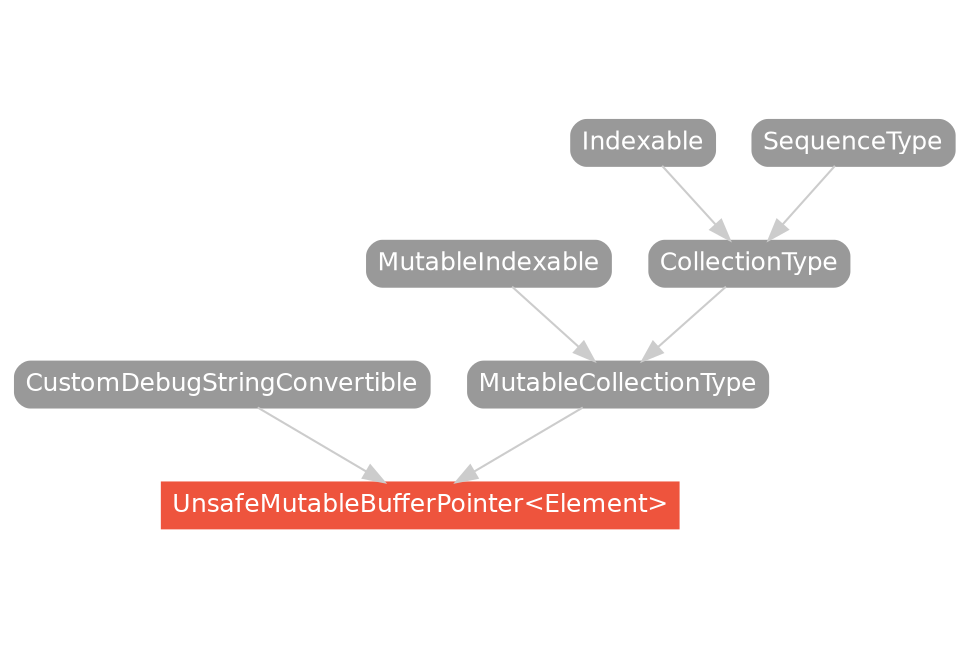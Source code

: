 strict digraph "UnsafeMutableBufferPointer<Element> - Type Hierarchy - SwiftDoc.org" {
    pad="0.1,0.8"
    node [shape=box, style="filled,rounded", color="#999999", fillcolor="#999999", fontcolor=white, fontname=Helvetica, fontnames="Helvetica,sansserif", fontsize=12, margin="0.07,0.05", height="0.3"]
    edge [color="#cccccc"]
    "CollectionType" [URL="/protocol/CollectionType/hierarchy/"]
    "CustomDebugStringConvertible" [URL="/protocol/CustomDebugStringConvertible/hierarchy/"]
    "Indexable" [URL="/protocol/Indexable/hierarchy/"]
    "MutableCollectionType" [URL="/protocol/MutableCollectionType/hierarchy/"]
    "MutableIndexable" [URL="/protocol/MutableIndexable/hierarchy/"]
    "SequenceType" [URL="/protocol/SequenceType/hierarchy/"]
    "UnsafeMutableBufferPointer<Element>" [URL="/type/UnsafeMutableBufferPointer/", style="filled", fillcolor="#ee543d", color="#ee543d"]    "MutableCollectionType" -> "UnsafeMutableBufferPointer<Element>"
    "CustomDebugStringConvertible" -> "UnsafeMutableBufferPointer<Element>"
    "MutableIndexable" -> "MutableCollectionType"
    "CollectionType" -> "MutableCollectionType"
    "Indexable" -> "CollectionType"
    "SequenceType" -> "CollectionType"
    subgraph Types {
        rank = max; "UnsafeMutableBufferPointer<Element>";
    }
}